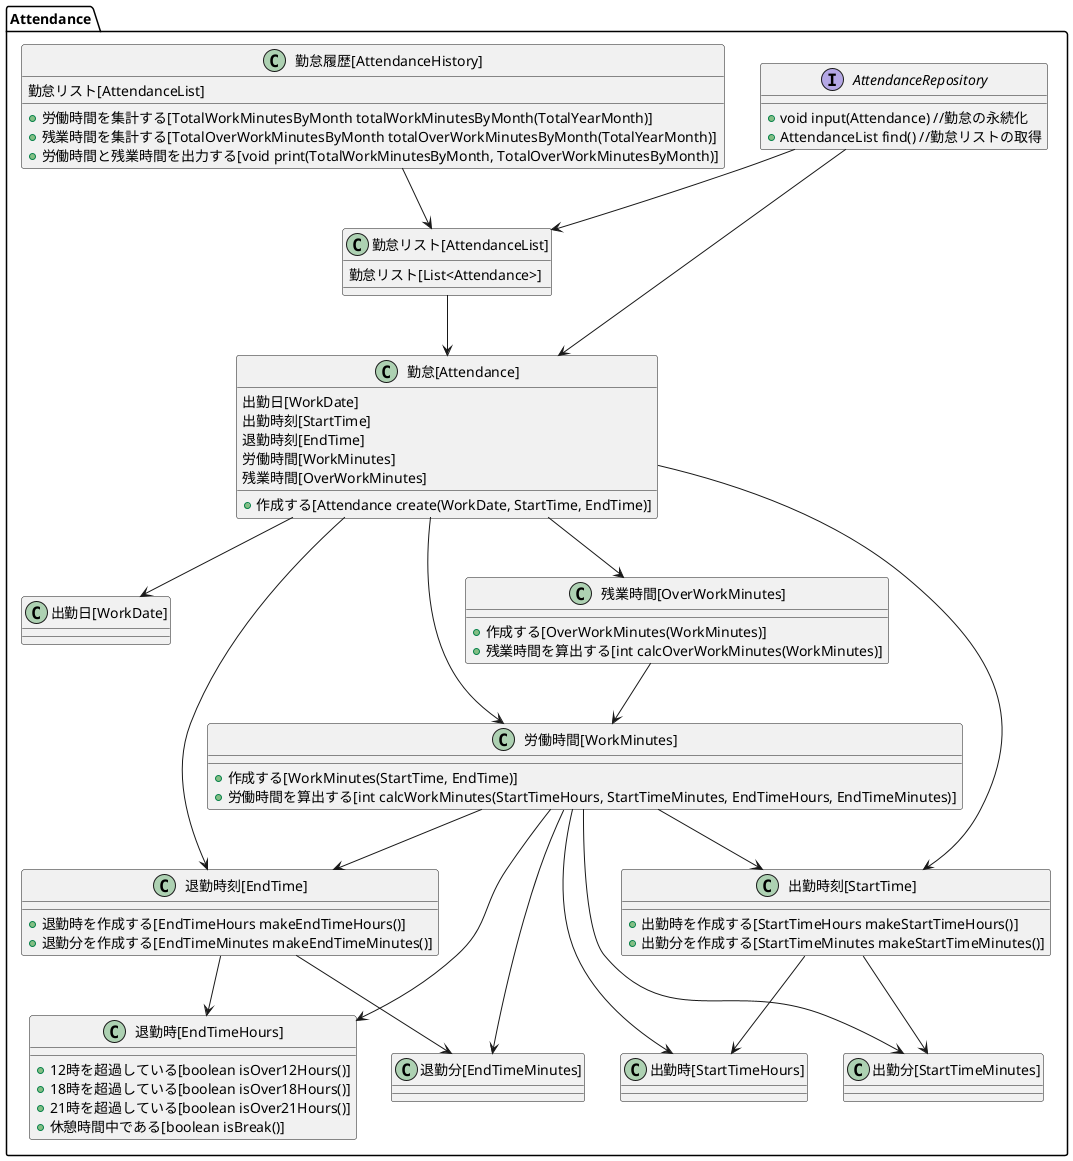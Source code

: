 @startuml

package Attendance {

interface AttendanceRepository {
    +void input(Attendance) //勤怠の永続化
    +AttendanceList find() //勤怠リストの取得
}

class "勤怠[Attendance]" as Attendance {
    出勤日[WorkDate]
    出勤時刻[StartTime]
    退勤時刻[EndTime]
    労働時間[WorkMinutes]
    残業時間[OverWorkMinutes]
    + 作成する[Attendance create(WorkDate, StartTime, EndTime)]
}

class "勤怠履歴[AttendanceHistory]" as AttendanceHistory {
    勤怠リスト[AttendanceList]
    + 労働時間を集計する[TotalWorkMinutesByMonth totalWorkMinutesByMonth(TotalYearMonth)]
    + 残業時間を集計する[TotalOverWorkMinutesByMonth totalOverWorkMinutesByMonth(TotalYearMonth)]
    + 労働時間と残業時間を出力する[void print(TotalWorkMinutesByMonth, TotalOverWorkMinutesByMonth)]
}

class "勤怠リスト[AttendanceList]" as AttendanceList {
    勤怠リスト[List<Attendance>]
}

class "出勤日[WorkDate]" as WorkDate {
}

class "出勤時刻[StartTime]" as StartTime {
    + 出勤時を作成する[StartTimeHours makeStartTimeHours()]
    + 出勤分を作成する[StartTimeMinutes makeStartTimeMinutes()]
}

class "出勤時[StartTimeHours]" as StartTimeHours {
}

class "出勤分[StartTimeMinutes]" as StartTimeMinutes {
}

class "退勤時刻[EndTime]" as EndTime {
    + 退勤時を作成する[EndTimeHours makeEndTimeHours()]
    + 退勤分を作成する[EndTimeMinutes makeEndTimeMinutes()]
}

class "退勤時[EndTimeHours]" as EndTimeHours {
    + 12時を超過している[boolean isOver12Hours()]
    + 18時を超過している[boolean isOver18Hours()]
    + 21時を超過している[boolean isOver21Hours()]
    + 休憩時間中である[boolean isBreak()]
}

class "退勤分[EndTimeMinutes]" as EndTimeMinutes {
}

class "労働時間[WorkMinutes]" as WorkMinutes {
    + 作成する[WorkMinutes(StartTime, EndTime)]
    + 労働時間を算出する[int calcWorkMinutes(StartTimeHours, StartTimeMinutes, EndTimeHours, EndTimeMinutes)]
}

class "残業時間[OverWorkMinutes]" as OverWorkMinutes {
    + 作成する[OverWorkMinutes(WorkMinutes)]
    + 残業時間を算出する[int calcOverWorkMinutes(WorkMinutes)]
}

AttendanceRepository -down-> Attendance
AttendanceRepository -down-> AttendanceList
AttendanceHistory -down-> AttendanceList
AttendanceList -down-> Attendance

Attendance -down-> WorkDate
Attendance -down-> StartTime
Attendance -down-> EndTime
Attendance -down-> WorkMinutes
Attendance -down-> OverWorkMinutes

OverWorkMinutes -down-> WorkMinutes

WorkMinutes -down-> StartTime
WorkMinutes -down-> EndTime
WorkMinutes -down-> StartTimeHours
WorkMinutes -down-> StartTimeMinutes
WorkMinutes -down-> EndTimeHours
WorkMinutes -down-> EndTimeMinutes

StartTime -down-> StartTimeHours
StartTime -down-> StartTimeMinutes

EndTime -down-> EndTimeHours
EndTime -down-> EndTimeMinutes

}

@enduml
